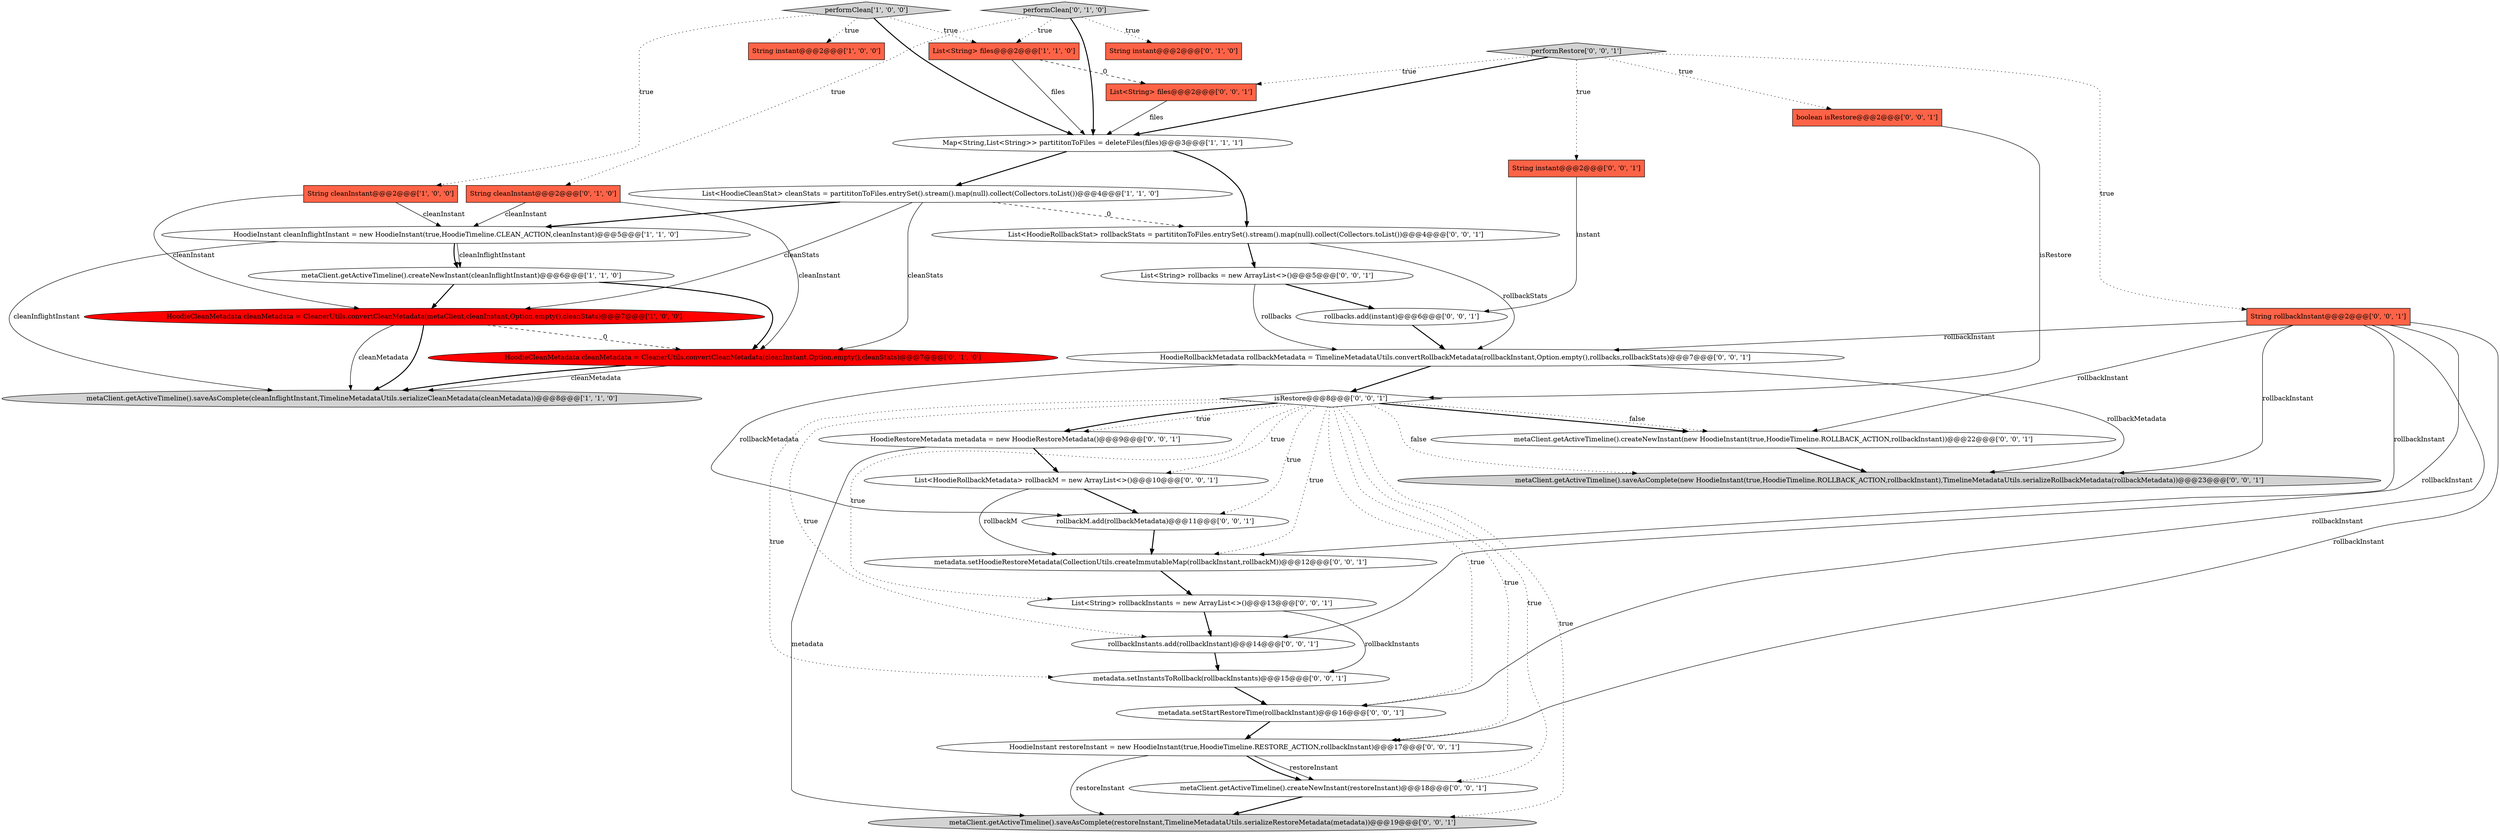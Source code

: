 digraph {
6 [style = filled, label = "HoodieCleanMetadata cleanMetadata = CleanerUtils.convertCleanMetadata(metaClient,cleanInstant,Option.empty(),cleanStats)@@@7@@@['1', '0', '0']", fillcolor = red, shape = ellipse image = "AAA1AAABBB1BBB"];
22 [style = filled, label = "metaClient.getActiveTimeline().saveAsComplete(new HoodieInstant(true,HoodieTimeline.ROLLBACK_ACTION,rollbackInstant),TimelineMetadataUtils.serializeRollbackMetadata(rollbackMetadata))@@@23@@@['0', '0', '1']", fillcolor = lightgray, shape = ellipse image = "AAA0AAABBB3BBB"];
4 [style = filled, label = "metaClient.getActiveTimeline().createNewInstant(cleanInflightInstant)@@@6@@@['1', '1', '0']", fillcolor = white, shape = ellipse image = "AAA0AAABBB1BBB"];
15 [style = filled, label = "metadata.setHoodieRestoreMetadata(CollectionUtils.createImmutableMap(rollbackInstant,rollbackM))@@@12@@@['0', '0', '1']", fillcolor = white, shape = ellipse image = "AAA0AAABBB3BBB"];
11 [style = filled, label = "HoodieCleanMetadata cleanMetadata = CleanerUtils.convertCleanMetadata(cleanInstant,Option.empty(),cleanStats)@@@7@@@['0', '1', '0']", fillcolor = red, shape = ellipse image = "AAA1AAABBB2BBB"];
0 [style = filled, label = "String instant@@@2@@@['1', '0', '0']", fillcolor = tomato, shape = box image = "AAA0AAABBB1BBB"];
30 [style = filled, label = "metadata.setStartRestoreTime(rollbackInstant)@@@16@@@['0', '0', '1']", fillcolor = white, shape = ellipse image = "AAA0AAABBB3BBB"];
19 [style = filled, label = "performRestore['0', '0', '1']", fillcolor = lightgray, shape = diamond image = "AAA0AAABBB3BBB"];
1 [style = filled, label = "String cleanInstant@@@2@@@['1', '0', '0']", fillcolor = tomato, shape = box image = "AAA0AAABBB1BBB"];
16 [style = filled, label = "rollbacks.add(instant)@@@6@@@['0', '0', '1']", fillcolor = white, shape = ellipse image = "AAA0AAABBB3BBB"];
17 [style = filled, label = "isRestore@@@8@@@['0', '0', '1']", fillcolor = white, shape = diamond image = "AAA0AAABBB3BBB"];
2 [style = filled, label = "performClean['1', '0', '0']", fillcolor = lightgray, shape = diamond image = "AAA0AAABBB1BBB"];
18 [style = filled, label = "boolean isRestore@@@2@@@['0', '0', '1']", fillcolor = tomato, shape = box image = "AAA0AAABBB3BBB"];
13 [style = filled, label = "performClean['0', '1', '0']", fillcolor = lightgray, shape = diamond image = "AAA0AAABBB2BBB"];
9 [style = filled, label = "HoodieInstant cleanInflightInstant = new HoodieInstant(true,HoodieTimeline.CLEAN_ACTION,cleanInstant)@@@5@@@['1', '1', '0']", fillcolor = white, shape = ellipse image = "AAA0AAABBB1BBB"];
8 [style = filled, label = "metaClient.getActiveTimeline().saveAsComplete(cleanInflightInstant,TimelineMetadataUtils.serializeCleanMetadata(cleanMetadata))@@@8@@@['1', '1', '0']", fillcolor = lightgray, shape = ellipse image = "AAA0AAABBB1BBB"];
20 [style = filled, label = "HoodieRestoreMetadata metadata = new HoodieRestoreMetadata()@@@9@@@['0', '0', '1']", fillcolor = white, shape = ellipse image = "AAA0AAABBB3BBB"];
3 [style = filled, label = "List<HoodieCleanStat> cleanStats = partititonToFiles.entrySet().stream().map(null).collect(Collectors.toList())@@@4@@@['1', '1', '0']", fillcolor = white, shape = ellipse image = "AAA0AAABBB1BBB"];
10 [style = filled, label = "String instant@@@2@@@['0', '1', '0']", fillcolor = tomato, shape = box image = "AAA0AAABBB2BBB"];
14 [style = filled, label = "metaClient.getActiveTimeline().createNewInstant(restoreInstant)@@@18@@@['0', '0', '1']", fillcolor = white, shape = ellipse image = "AAA0AAABBB3BBB"];
32 [style = filled, label = "rollbackM.add(rollbackMetadata)@@@11@@@['0', '0', '1']", fillcolor = white, shape = ellipse image = "AAA0AAABBB3BBB"];
35 [style = filled, label = "List<String> rollbackInstants = new ArrayList<>()@@@13@@@['0', '0', '1']", fillcolor = white, shape = ellipse image = "AAA0AAABBB3BBB"];
36 [style = filled, label = "HoodieRollbackMetadata rollbackMetadata = TimelineMetadataUtils.convertRollbackMetadata(rollbackInstant,Option.empty(),rollbacks,rollbackStats)@@@7@@@['0', '0', '1']", fillcolor = white, shape = ellipse image = "AAA0AAABBB3BBB"];
28 [style = filled, label = "rollbackInstants.add(rollbackInstant)@@@14@@@['0', '0', '1']", fillcolor = white, shape = ellipse image = "AAA0AAABBB3BBB"];
7 [style = filled, label = "List<String> files@@@2@@@['1', '1', '0']", fillcolor = tomato, shape = box image = "AAA0AAABBB1BBB"];
29 [style = filled, label = "List<HoodieRollbackMetadata> rollbackM = new ArrayList<>()@@@10@@@['0', '0', '1']", fillcolor = white, shape = ellipse image = "AAA0AAABBB3BBB"];
33 [style = filled, label = "metadata.setInstantsToRollback(rollbackInstants)@@@15@@@['0', '0', '1']", fillcolor = white, shape = ellipse image = "AAA0AAABBB3BBB"];
34 [style = filled, label = "HoodieInstant restoreInstant = new HoodieInstant(true,HoodieTimeline.RESTORE_ACTION,rollbackInstant)@@@17@@@['0', '0', '1']", fillcolor = white, shape = ellipse image = "AAA0AAABBB3BBB"];
23 [style = filled, label = "String rollbackInstant@@@2@@@['0', '0', '1']", fillcolor = tomato, shape = box image = "AAA0AAABBB3BBB"];
31 [style = filled, label = "List<String> files@@@2@@@['0', '0', '1']", fillcolor = tomato, shape = box image = "AAA0AAABBB3BBB"];
12 [style = filled, label = "String cleanInstant@@@2@@@['0', '1', '0']", fillcolor = tomato, shape = box image = "AAA0AAABBB2BBB"];
5 [style = filled, label = "Map<String,List<String>> partititonToFiles = deleteFiles(files)@@@3@@@['1', '1', '1']", fillcolor = white, shape = ellipse image = "AAA0AAABBB1BBB"];
21 [style = filled, label = "List<HoodieRollbackStat> rollbackStats = partititonToFiles.entrySet().stream().map(null).collect(Collectors.toList())@@@4@@@['0', '0', '1']", fillcolor = white, shape = ellipse image = "AAA0AAABBB3BBB"];
24 [style = filled, label = "metaClient.getActiveTimeline().createNewInstant(new HoodieInstant(true,HoodieTimeline.ROLLBACK_ACTION,rollbackInstant))@@@22@@@['0', '0', '1']", fillcolor = white, shape = ellipse image = "AAA0AAABBB3BBB"];
26 [style = filled, label = "String instant@@@2@@@['0', '0', '1']", fillcolor = tomato, shape = box image = "AAA0AAABBB3BBB"];
27 [style = filled, label = "List<String> rollbacks = new ArrayList<>()@@@5@@@['0', '0', '1']", fillcolor = white, shape = ellipse image = "AAA0AAABBB3BBB"];
25 [style = filled, label = "metaClient.getActiveTimeline().saveAsComplete(restoreInstant,TimelineMetadataUtils.serializeRestoreMetadata(metadata))@@@19@@@['0', '0', '1']", fillcolor = lightgray, shape = ellipse image = "AAA0AAABBB3BBB"];
17->20 [style = dotted, label="true"];
5->3 [style = bold, label=""];
16->36 [style = bold, label=""];
36->32 [style = solid, label="rollbackMetadata"];
14->25 [style = bold, label=""];
2->0 [style = dotted, label="true"];
7->31 [style = dashed, label="0"];
23->22 [style = solid, label="rollbackInstant"];
3->6 [style = solid, label="cleanStats"];
13->12 [style = dotted, label="true"];
23->24 [style = solid, label="rollbackInstant"];
4->6 [style = bold, label=""];
21->27 [style = bold, label=""];
20->29 [style = bold, label=""];
3->21 [style = dashed, label="0"];
9->4 [style = bold, label=""];
12->11 [style = solid, label="cleanInstant"];
6->11 [style = dashed, label="0"];
21->36 [style = solid, label="rollbackStats"];
17->35 [style = dotted, label="true"];
19->18 [style = dotted, label="true"];
17->14 [style = dotted, label="true"];
19->23 [style = dotted, label="true"];
23->15 [style = solid, label="rollbackInstant"];
26->16 [style = solid, label="instant"];
29->15 [style = solid, label="rollbackM"];
30->34 [style = bold, label=""];
13->7 [style = dotted, label="true"];
9->8 [style = solid, label="cleanInflightInstant"];
27->16 [style = bold, label=""];
13->10 [style = dotted, label="true"];
24->22 [style = bold, label=""];
1->6 [style = solid, label="cleanInstant"];
34->25 [style = solid, label="restoreInstant"];
17->32 [style = dotted, label="true"];
20->25 [style = solid, label="metadata"];
15->35 [style = bold, label=""];
23->28 [style = solid, label="rollbackInstant"];
9->4 [style = solid, label="cleanInflightInstant"];
3->9 [style = bold, label=""];
5->21 [style = bold, label=""];
35->28 [style = bold, label=""];
19->5 [style = bold, label=""];
17->22 [style = dotted, label="false"];
17->24 [style = bold, label=""];
17->15 [style = dotted, label="true"];
17->25 [style = dotted, label="true"];
34->14 [style = solid, label="restoreInstant"];
28->33 [style = bold, label=""];
7->5 [style = solid, label="files"];
36->22 [style = solid, label="rollbackMetadata"];
17->30 [style = dotted, label="true"];
6->8 [style = solid, label="cleanMetadata"];
35->33 [style = solid, label="rollbackInstants"];
2->1 [style = dotted, label="true"];
23->30 [style = solid, label="rollbackInstant"];
29->32 [style = bold, label=""];
2->7 [style = dotted, label="true"];
6->8 [style = bold, label=""];
17->28 [style = dotted, label="true"];
11->8 [style = solid, label="cleanMetadata"];
32->15 [style = bold, label=""];
13->5 [style = bold, label=""];
33->30 [style = bold, label=""];
27->36 [style = solid, label="rollbacks"];
12->9 [style = solid, label="cleanInstant"];
1->9 [style = solid, label="cleanInstant"];
23->34 [style = solid, label="rollbackInstant"];
11->8 [style = bold, label=""];
17->34 [style = dotted, label="true"];
31->5 [style = solid, label="files"];
34->14 [style = bold, label=""];
36->17 [style = bold, label=""];
17->29 [style = dotted, label="true"];
18->17 [style = solid, label="isRestore"];
4->11 [style = bold, label=""];
17->33 [style = dotted, label="true"];
3->11 [style = solid, label="cleanStats"];
23->36 [style = solid, label="rollbackInstant"];
17->24 [style = dotted, label="false"];
19->31 [style = dotted, label="true"];
19->26 [style = dotted, label="true"];
2->5 [style = bold, label=""];
17->20 [style = bold, label=""];
}
